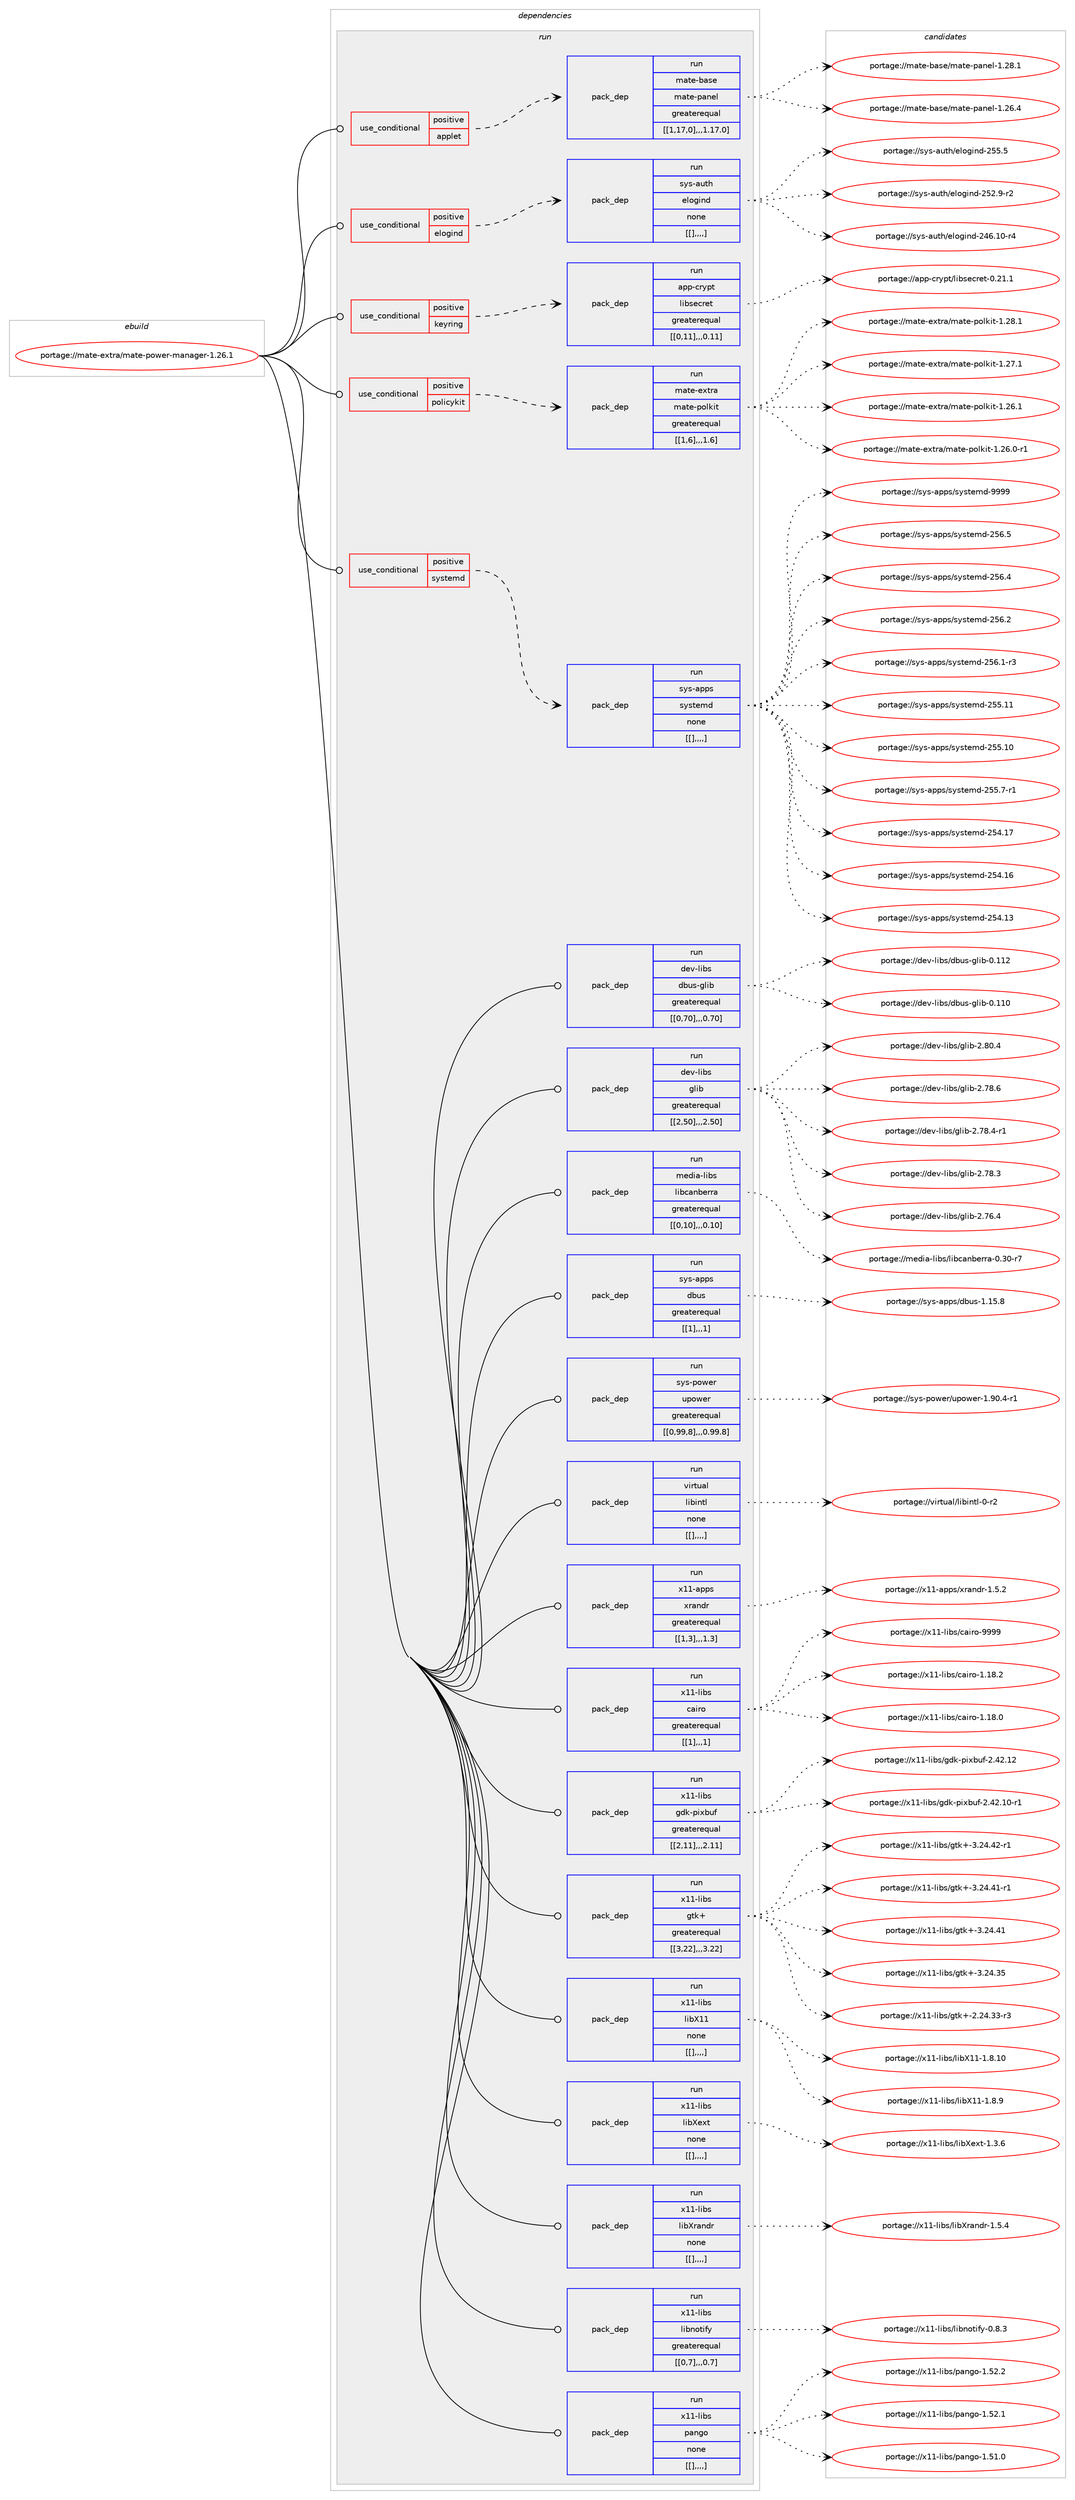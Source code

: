digraph prolog {

# *************
# Graph options
# *************

newrank=true;
concentrate=true;
compound=true;
graph [rankdir=LR,fontname=Helvetica,fontsize=10,ranksep=1.5];#, ranksep=2.5, nodesep=0.2];
edge  [arrowhead=vee];
node  [fontname=Helvetica,fontsize=10];

# **********
# The ebuild
# **********

subgraph cluster_leftcol {
color=gray;
label=<<i>ebuild</i>>;
id [label="portage://mate-extra/mate-power-manager-1.26.1", color=red, width=4, href="../mate-extra/mate-power-manager-1.26.1.svg"];
}

# ****************
# The dependencies
# ****************

subgraph cluster_midcol {
color=gray;
label=<<i>dependencies</i>>;
subgraph cluster_compile {
fillcolor="#eeeeee";
style=filled;
label=<<i>compile</i>>;
}
subgraph cluster_compileandrun {
fillcolor="#eeeeee";
style=filled;
label=<<i>compile and run</i>>;
}
subgraph cluster_run {
fillcolor="#eeeeee";
style=filled;
label=<<i>run</i>>;
subgraph cond73673 {
dependency296567 [label=<<TABLE BORDER="0" CELLBORDER="1" CELLSPACING="0" CELLPADDING="4"><TR><TD ROWSPAN="3" CELLPADDING="10">use_conditional</TD></TR><TR><TD>positive</TD></TR><TR><TD>applet</TD></TR></TABLE>>, shape=none, color=red];
subgraph pack220421 {
dependency296568 [label=<<TABLE BORDER="0" CELLBORDER="1" CELLSPACING="0" CELLPADDING="4" WIDTH="220"><TR><TD ROWSPAN="6" CELLPADDING="30">pack_dep</TD></TR><TR><TD WIDTH="110">run</TD></TR><TR><TD>mate-base</TD></TR><TR><TD>mate-panel</TD></TR><TR><TD>greaterequal</TD></TR><TR><TD>[[1,17,0],,,1.17.0]</TD></TR></TABLE>>, shape=none, color=blue];
}
dependency296567:e -> dependency296568:w [weight=20,style="dashed",arrowhead="vee"];
}
id:e -> dependency296567:w [weight=20,style="solid",arrowhead="odot"];
subgraph cond73674 {
dependency296569 [label=<<TABLE BORDER="0" CELLBORDER="1" CELLSPACING="0" CELLPADDING="4"><TR><TD ROWSPAN="3" CELLPADDING="10">use_conditional</TD></TR><TR><TD>positive</TD></TR><TR><TD>elogind</TD></TR></TABLE>>, shape=none, color=red];
subgraph pack220422 {
dependency296570 [label=<<TABLE BORDER="0" CELLBORDER="1" CELLSPACING="0" CELLPADDING="4" WIDTH="220"><TR><TD ROWSPAN="6" CELLPADDING="30">pack_dep</TD></TR><TR><TD WIDTH="110">run</TD></TR><TR><TD>sys-auth</TD></TR><TR><TD>elogind</TD></TR><TR><TD>none</TD></TR><TR><TD>[[],,,,]</TD></TR></TABLE>>, shape=none, color=blue];
}
dependency296569:e -> dependency296570:w [weight=20,style="dashed",arrowhead="vee"];
}
id:e -> dependency296569:w [weight=20,style="solid",arrowhead="odot"];
subgraph cond73675 {
dependency296571 [label=<<TABLE BORDER="0" CELLBORDER="1" CELLSPACING="0" CELLPADDING="4"><TR><TD ROWSPAN="3" CELLPADDING="10">use_conditional</TD></TR><TR><TD>positive</TD></TR><TR><TD>keyring</TD></TR></TABLE>>, shape=none, color=red];
subgraph pack220423 {
dependency296572 [label=<<TABLE BORDER="0" CELLBORDER="1" CELLSPACING="0" CELLPADDING="4" WIDTH="220"><TR><TD ROWSPAN="6" CELLPADDING="30">pack_dep</TD></TR><TR><TD WIDTH="110">run</TD></TR><TR><TD>app-crypt</TD></TR><TR><TD>libsecret</TD></TR><TR><TD>greaterequal</TD></TR><TR><TD>[[0,11],,,0.11]</TD></TR></TABLE>>, shape=none, color=blue];
}
dependency296571:e -> dependency296572:w [weight=20,style="dashed",arrowhead="vee"];
}
id:e -> dependency296571:w [weight=20,style="solid",arrowhead="odot"];
subgraph cond73676 {
dependency296573 [label=<<TABLE BORDER="0" CELLBORDER="1" CELLSPACING="0" CELLPADDING="4"><TR><TD ROWSPAN="3" CELLPADDING="10">use_conditional</TD></TR><TR><TD>positive</TD></TR><TR><TD>policykit</TD></TR></TABLE>>, shape=none, color=red];
subgraph pack220424 {
dependency296574 [label=<<TABLE BORDER="0" CELLBORDER="1" CELLSPACING="0" CELLPADDING="4" WIDTH="220"><TR><TD ROWSPAN="6" CELLPADDING="30">pack_dep</TD></TR><TR><TD WIDTH="110">run</TD></TR><TR><TD>mate-extra</TD></TR><TR><TD>mate-polkit</TD></TR><TR><TD>greaterequal</TD></TR><TR><TD>[[1,6],,,1.6]</TD></TR></TABLE>>, shape=none, color=blue];
}
dependency296573:e -> dependency296574:w [weight=20,style="dashed",arrowhead="vee"];
}
id:e -> dependency296573:w [weight=20,style="solid",arrowhead="odot"];
subgraph cond73677 {
dependency296575 [label=<<TABLE BORDER="0" CELLBORDER="1" CELLSPACING="0" CELLPADDING="4"><TR><TD ROWSPAN="3" CELLPADDING="10">use_conditional</TD></TR><TR><TD>positive</TD></TR><TR><TD>systemd</TD></TR></TABLE>>, shape=none, color=red];
subgraph pack220425 {
dependency296576 [label=<<TABLE BORDER="0" CELLBORDER="1" CELLSPACING="0" CELLPADDING="4" WIDTH="220"><TR><TD ROWSPAN="6" CELLPADDING="30">pack_dep</TD></TR><TR><TD WIDTH="110">run</TD></TR><TR><TD>sys-apps</TD></TR><TR><TD>systemd</TD></TR><TR><TD>none</TD></TR><TR><TD>[[],,,,]</TD></TR></TABLE>>, shape=none, color=blue];
}
dependency296575:e -> dependency296576:w [weight=20,style="dashed",arrowhead="vee"];
}
id:e -> dependency296575:w [weight=20,style="solid",arrowhead="odot"];
subgraph pack220426 {
dependency296577 [label=<<TABLE BORDER="0" CELLBORDER="1" CELLSPACING="0" CELLPADDING="4" WIDTH="220"><TR><TD ROWSPAN="6" CELLPADDING="30">pack_dep</TD></TR><TR><TD WIDTH="110">run</TD></TR><TR><TD>dev-libs</TD></TR><TR><TD>dbus-glib</TD></TR><TR><TD>greaterequal</TD></TR><TR><TD>[[0,70],,,0.70]</TD></TR></TABLE>>, shape=none, color=blue];
}
id:e -> dependency296577:w [weight=20,style="solid",arrowhead="odot"];
subgraph pack220427 {
dependency296578 [label=<<TABLE BORDER="0" CELLBORDER="1" CELLSPACING="0" CELLPADDING="4" WIDTH="220"><TR><TD ROWSPAN="6" CELLPADDING="30">pack_dep</TD></TR><TR><TD WIDTH="110">run</TD></TR><TR><TD>dev-libs</TD></TR><TR><TD>glib</TD></TR><TR><TD>greaterequal</TD></TR><TR><TD>[[2,50],,,2.50]</TD></TR></TABLE>>, shape=none, color=blue];
}
id:e -> dependency296578:w [weight=20,style="solid",arrowhead="odot"];
subgraph pack220428 {
dependency296579 [label=<<TABLE BORDER="0" CELLBORDER="1" CELLSPACING="0" CELLPADDING="4" WIDTH="220"><TR><TD ROWSPAN="6" CELLPADDING="30">pack_dep</TD></TR><TR><TD WIDTH="110">run</TD></TR><TR><TD>media-libs</TD></TR><TR><TD>libcanberra</TD></TR><TR><TD>greaterequal</TD></TR><TR><TD>[[0,10],,,0.10]</TD></TR></TABLE>>, shape=none, color=blue];
}
id:e -> dependency296579:w [weight=20,style="solid",arrowhead="odot"];
subgraph pack220429 {
dependency296580 [label=<<TABLE BORDER="0" CELLBORDER="1" CELLSPACING="0" CELLPADDING="4" WIDTH="220"><TR><TD ROWSPAN="6" CELLPADDING="30">pack_dep</TD></TR><TR><TD WIDTH="110">run</TD></TR><TR><TD>sys-apps</TD></TR><TR><TD>dbus</TD></TR><TR><TD>greaterequal</TD></TR><TR><TD>[[1],,,1]</TD></TR></TABLE>>, shape=none, color=blue];
}
id:e -> dependency296580:w [weight=20,style="solid",arrowhead="odot"];
subgraph pack220430 {
dependency296581 [label=<<TABLE BORDER="0" CELLBORDER="1" CELLSPACING="0" CELLPADDING="4" WIDTH="220"><TR><TD ROWSPAN="6" CELLPADDING="30">pack_dep</TD></TR><TR><TD WIDTH="110">run</TD></TR><TR><TD>sys-power</TD></TR><TR><TD>upower</TD></TR><TR><TD>greaterequal</TD></TR><TR><TD>[[0,99,8],,,0.99.8]</TD></TR></TABLE>>, shape=none, color=blue];
}
id:e -> dependency296581:w [weight=20,style="solid",arrowhead="odot"];
subgraph pack220431 {
dependency296582 [label=<<TABLE BORDER="0" CELLBORDER="1" CELLSPACING="0" CELLPADDING="4" WIDTH="220"><TR><TD ROWSPAN="6" CELLPADDING="30">pack_dep</TD></TR><TR><TD WIDTH="110">run</TD></TR><TR><TD>virtual</TD></TR><TR><TD>libintl</TD></TR><TR><TD>none</TD></TR><TR><TD>[[],,,,]</TD></TR></TABLE>>, shape=none, color=blue];
}
id:e -> dependency296582:w [weight=20,style="solid",arrowhead="odot"];
subgraph pack220432 {
dependency296583 [label=<<TABLE BORDER="0" CELLBORDER="1" CELLSPACING="0" CELLPADDING="4" WIDTH="220"><TR><TD ROWSPAN="6" CELLPADDING="30">pack_dep</TD></TR><TR><TD WIDTH="110">run</TD></TR><TR><TD>x11-apps</TD></TR><TR><TD>xrandr</TD></TR><TR><TD>greaterequal</TD></TR><TR><TD>[[1,3],,,1.3]</TD></TR></TABLE>>, shape=none, color=blue];
}
id:e -> dependency296583:w [weight=20,style="solid",arrowhead="odot"];
subgraph pack220433 {
dependency296584 [label=<<TABLE BORDER="0" CELLBORDER="1" CELLSPACING="0" CELLPADDING="4" WIDTH="220"><TR><TD ROWSPAN="6" CELLPADDING="30">pack_dep</TD></TR><TR><TD WIDTH="110">run</TD></TR><TR><TD>x11-libs</TD></TR><TR><TD>cairo</TD></TR><TR><TD>greaterequal</TD></TR><TR><TD>[[1],,,1]</TD></TR></TABLE>>, shape=none, color=blue];
}
id:e -> dependency296584:w [weight=20,style="solid",arrowhead="odot"];
subgraph pack220434 {
dependency296585 [label=<<TABLE BORDER="0" CELLBORDER="1" CELLSPACING="0" CELLPADDING="4" WIDTH="220"><TR><TD ROWSPAN="6" CELLPADDING="30">pack_dep</TD></TR><TR><TD WIDTH="110">run</TD></TR><TR><TD>x11-libs</TD></TR><TR><TD>gdk-pixbuf</TD></TR><TR><TD>greaterequal</TD></TR><TR><TD>[[2,11],,,2.11]</TD></TR></TABLE>>, shape=none, color=blue];
}
id:e -> dependency296585:w [weight=20,style="solid",arrowhead="odot"];
subgraph pack220435 {
dependency296586 [label=<<TABLE BORDER="0" CELLBORDER="1" CELLSPACING="0" CELLPADDING="4" WIDTH="220"><TR><TD ROWSPAN="6" CELLPADDING="30">pack_dep</TD></TR><TR><TD WIDTH="110">run</TD></TR><TR><TD>x11-libs</TD></TR><TR><TD>gtk+</TD></TR><TR><TD>greaterequal</TD></TR><TR><TD>[[3,22],,,3.22]</TD></TR></TABLE>>, shape=none, color=blue];
}
id:e -> dependency296586:w [weight=20,style="solid",arrowhead="odot"];
subgraph pack220436 {
dependency296587 [label=<<TABLE BORDER="0" CELLBORDER="1" CELLSPACING="0" CELLPADDING="4" WIDTH="220"><TR><TD ROWSPAN="6" CELLPADDING="30">pack_dep</TD></TR><TR><TD WIDTH="110">run</TD></TR><TR><TD>x11-libs</TD></TR><TR><TD>libX11</TD></TR><TR><TD>none</TD></TR><TR><TD>[[],,,,]</TD></TR></TABLE>>, shape=none, color=blue];
}
id:e -> dependency296587:w [weight=20,style="solid",arrowhead="odot"];
subgraph pack220437 {
dependency296588 [label=<<TABLE BORDER="0" CELLBORDER="1" CELLSPACING="0" CELLPADDING="4" WIDTH="220"><TR><TD ROWSPAN="6" CELLPADDING="30">pack_dep</TD></TR><TR><TD WIDTH="110">run</TD></TR><TR><TD>x11-libs</TD></TR><TR><TD>libXext</TD></TR><TR><TD>none</TD></TR><TR><TD>[[],,,,]</TD></TR></TABLE>>, shape=none, color=blue];
}
id:e -> dependency296588:w [weight=20,style="solid",arrowhead="odot"];
subgraph pack220438 {
dependency296589 [label=<<TABLE BORDER="0" CELLBORDER="1" CELLSPACING="0" CELLPADDING="4" WIDTH="220"><TR><TD ROWSPAN="6" CELLPADDING="30">pack_dep</TD></TR><TR><TD WIDTH="110">run</TD></TR><TR><TD>x11-libs</TD></TR><TR><TD>libXrandr</TD></TR><TR><TD>none</TD></TR><TR><TD>[[],,,,]</TD></TR></TABLE>>, shape=none, color=blue];
}
id:e -> dependency296589:w [weight=20,style="solid",arrowhead="odot"];
subgraph pack220439 {
dependency296590 [label=<<TABLE BORDER="0" CELLBORDER="1" CELLSPACING="0" CELLPADDING="4" WIDTH="220"><TR><TD ROWSPAN="6" CELLPADDING="30">pack_dep</TD></TR><TR><TD WIDTH="110">run</TD></TR><TR><TD>x11-libs</TD></TR><TR><TD>libnotify</TD></TR><TR><TD>greaterequal</TD></TR><TR><TD>[[0,7],,,0.7]</TD></TR></TABLE>>, shape=none, color=blue];
}
id:e -> dependency296590:w [weight=20,style="solid",arrowhead="odot"];
subgraph pack220440 {
dependency296591 [label=<<TABLE BORDER="0" CELLBORDER="1" CELLSPACING="0" CELLPADDING="4" WIDTH="220"><TR><TD ROWSPAN="6" CELLPADDING="30">pack_dep</TD></TR><TR><TD WIDTH="110">run</TD></TR><TR><TD>x11-libs</TD></TR><TR><TD>pango</TD></TR><TR><TD>none</TD></TR><TR><TD>[[],,,,]</TD></TR></TABLE>>, shape=none, color=blue];
}
id:e -> dependency296591:w [weight=20,style="solid",arrowhead="odot"];
}
}

# **************
# The candidates
# **************

subgraph cluster_choices {
rank=same;
color=gray;
label=<<i>candidates</i>>;

subgraph choice220421 {
color=black;
nodesep=1;
choice109971161014598971151014710997116101451129711010110845494650564649 [label="portage://mate-base/mate-panel-1.28.1", color=red, width=4,href="../mate-base/mate-panel-1.28.1.svg"];
choice109971161014598971151014710997116101451129711010110845494650544652 [label="portage://mate-base/mate-panel-1.26.4", color=red, width=4,href="../mate-base/mate-panel-1.26.4.svg"];
dependency296568:e -> choice109971161014598971151014710997116101451129711010110845494650564649:w [style=dotted,weight="100"];
dependency296568:e -> choice109971161014598971151014710997116101451129711010110845494650544652:w [style=dotted,weight="100"];
}
subgraph choice220422 {
color=black;
nodesep=1;
choice115121115459711711610447101108111103105110100455053534653 [label="portage://sys-auth/elogind-255.5", color=red, width=4,href="../sys-auth/elogind-255.5.svg"];
choice1151211154597117116104471011081111031051101004550535046574511450 [label="portage://sys-auth/elogind-252.9-r2", color=red, width=4,href="../sys-auth/elogind-252.9-r2.svg"];
choice115121115459711711610447101108111103105110100455052544649484511452 [label="portage://sys-auth/elogind-246.10-r4", color=red, width=4,href="../sys-auth/elogind-246.10-r4.svg"];
dependency296570:e -> choice115121115459711711610447101108111103105110100455053534653:w [style=dotted,weight="100"];
dependency296570:e -> choice1151211154597117116104471011081111031051101004550535046574511450:w [style=dotted,weight="100"];
dependency296570:e -> choice115121115459711711610447101108111103105110100455052544649484511452:w [style=dotted,weight="100"];
}
subgraph choice220423 {
color=black;
nodesep=1;
choice97112112459911412111211647108105981151019911410111645484650494649 [label="portage://app-crypt/libsecret-0.21.1", color=red, width=4,href="../app-crypt/libsecret-0.21.1.svg"];
dependency296572:e -> choice97112112459911412111211647108105981151019911410111645484650494649:w [style=dotted,weight="100"];
}
subgraph choice220424 {
color=black;
nodesep=1;
choice10997116101451011201161149747109971161014511211110810710511645494650564649 [label="portage://mate-extra/mate-polkit-1.28.1", color=red, width=4,href="../mate-extra/mate-polkit-1.28.1.svg"];
choice10997116101451011201161149747109971161014511211110810710511645494650554649 [label="portage://mate-extra/mate-polkit-1.27.1", color=red, width=4,href="../mate-extra/mate-polkit-1.27.1.svg"];
choice10997116101451011201161149747109971161014511211110810710511645494650544649 [label="portage://mate-extra/mate-polkit-1.26.1", color=red, width=4,href="../mate-extra/mate-polkit-1.26.1.svg"];
choice109971161014510112011611497471099711610145112111108107105116454946505446484511449 [label="portage://mate-extra/mate-polkit-1.26.0-r1", color=red, width=4,href="../mate-extra/mate-polkit-1.26.0-r1.svg"];
dependency296574:e -> choice10997116101451011201161149747109971161014511211110810710511645494650564649:w [style=dotted,weight="100"];
dependency296574:e -> choice10997116101451011201161149747109971161014511211110810710511645494650554649:w [style=dotted,weight="100"];
dependency296574:e -> choice10997116101451011201161149747109971161014511211110810710511645494650544649:w [style=dotted,weight="100"];
dependency296574:e -> choice109971161014510112011611497471099711610145112111108107105116454946505446484511449:w [style=dotted,weight="100"];
}
subgraph choice220425 {
color=black;
nodesep=1;
choice1151211154597112112115471151211151161011091004557575757 [label="portage://sys-apps/systemd-9999", color=red, width=4,href="../sys-apps/systemd-9999.svg"];
choice115121115459711211211547115121115116101109100455053544653 [label="portage://sys-apps/systemd-256.5", color=red, width=4,href="../sys-apps/systemd-256.5.svg"];
choice115121115459711211211547115121115116101109100455053544652 [label="portage://sys-apps/systemd-256.4", color=red, width=4,href="../sys-apps/systemd-256.4.svg"];
choice115121115459711211211547115121115116101109100455053544650 [label="portage://sys-apps/systemd-256.2", color=red, width=4,href="../sys-apps/systemd-256.2.svg"];
choice1151211154597112112115471151211151161011091004550535446494511451 [label="portage://sys-apps/systemd-256.1-r3", color=red, width=4,href="../sys-apps/systemd-256.1-r3.svg"];
choice11512111545971121121154711512111511610110910045505353464949 [label="portage://sys-apps/systemd-255.11", color=red, width=4,href="../sys-apps/systemd-255.11.svg"];
choice11512111545971121121154711512111511610110910045505353464948 [label="portage://sys-apps/systemd-255.10", color=red, width=4,href="../sys-apps/systemd-255.10.svg"];
choice1151211154597112112115471151211151161011091004550535346554511449 [label="portage://sys-apps/systemd-255.7-r1", color=red, width=4,href="../sys-apps/systemd-255.7-r1.svg"];
choice11512111545971121121154711512111511610110910045505352464955 [label="portage://sys-apps/systemd-254.17", color=red, width=4,href="../sys-apps/systemd-254.17.svg"];
choice11512111545971121121154711512111511610110910045505352464954 [label="portage://sys-apps/systemd-254.16", color=red, width=4,href="../sys-apps/systemd-254.16.svg"];
choice11512111545971121121154711512111511610110910045505352464951 [label="portage://sys-apps/systemd-254.13", color=red, width=4,href="../sys-apps/systemd-254.13.svg"];
dependency296576:e -> choice1151211154597112112115471151211151161011091004557575757:w [style=dotted,weight="100"];
dependency296576:e -> choice115121115459711211211547115121115116101109100455053544653:w [style=dotted,weight="100"];
dependency296576:e -> choice115121115459711211211547115121115116101109100455053544652:w [style=dotted,weight="100"];
dependency296576:e -> choice115121115459711211211547115121115116101109100455053544650:w [style=dotted,weight="100"];
dependency296576:e -> choice1151211154597112112115471151211151161011091004550535446494511451:w [style=dotted,weight="100"];
dependency296576:e -> choice11512111545971121121154711512111511610110910045505353464949:w [style=dotted,weight="100"];
dependency296576:e -> choice11512111545971121121154711512111511610110910045505353464948:w [style=dotted,weight="100"];
dependency296576:e -> choice1151211154597112112115471151211151161011091004550535346554511449:w [style=dotted,weight="100"];
dependency296576:e -> choice11512111545971121121154711512111511610110910045505352464955:w [style=dotted,weight="100"];
dependency296576:e -> choice11512111545971121121154711512111511610110910045505352464954:w [style=dotted,weight="100"];
dependency296576:e -> choice11512111545971121121154711512111511610110910045505352464951:w [style=dotted,weight="100"];
}
subgraph choice220426 {
color=black;
nodesep=1;
choice100101118451081059811547100981171154510310810598454846494950 [label="portage://dev-libs/dbus-glib-0.112", color=red, width=4,href="../dev-libs/dbus-glib-0.112.svg"];
choice100101118451081059811547100981171154510310810598454846494948 [label="portage://dev-libs/dbus-glib-0.110", color=red, width=4,href="../dev-libs/dbus-glib-0.110.svg"];
dependency296577:e -> choice100101118451081059811547100981171154510310810598454846494950:w [style=dotted,weight="100"];
dependency296577:e -> choice100101118451081059811547100981171154510310810598454846494948:w [style=dotted,weight="100"];
}
subgraph choice220427 {
color=black;
nodesep=1;
choice1001011184510810598115471031081059845504656484652 [label="portage://dev-libs/glib-2.80.4", color=red, width=4,href="../dev-libs/glib-2.80.4.svg"];
choice1001011184510810598115471031081059845504655564654 [label="portage://dev-libs/glib-2.78.6", color=red, width=4,href="../dev-libs/glib-2.78.6.svg"];
choice10010111845108105981154710310810598455046555646524511449 [label="portage://dev-libs/glib-2.78.4-r1", color=red, width=4,href="../dev-libs/glib-2.78.4-r1.svg"];
choice1001011184510810598115471031081059845504655564651 [label="portage://dev-libs/glib-2.78.3", color=red, width=4,href="../dev-libs/glib-2.78.3.svg"];
choice1001011184510810598115471031081059845504655544652 [label="portage://dev-libs/glib-2.76.4", color=red, width=4,href="../dev-libs/glib-2.76.4.svg"];
dependency296578:e -> choice1001011184510810598115471031081059845504656484652:w [style=dotted,weight="100"];
dependency296578:e -> choice1001011184510810598115471031081059845504655564654:w [style=dotted,weight="100"];
dependency296578:e -> choice10010111845108105981154710310810598455046555646524511449:w [style=dotted,weight="100"];
dependency296578:e -> choice1001011184510810598115471031081059845504655564651:w [style=dotted,weight="100"];
dependency296578:e -> choice1001011184510810598115471031081059845504655544652:w [style=dotted,weight="100"];
}
subgraph choice220428 {
color=black;
nodesep=1;
choice10910110010597451081059811547108105989997110981011141149745484651484511455 [label="portage://media-libs/libcanberra-0.30-r7", color=red, width=4,href="../media-libs/libcanberra-0.30-r7.svg"];
dependency296579:e -> choice10910110010597451081059811547108105989997110981011141149745484651484511455:w [style=dotted,weight="100"];
}
subgraph choice220429 {
color=black;
nodesep=1;
choice1151211154597112112115471009811711545494649534656 [label="portage://sys-apps/dbus-1.15.8", color=red, width=4,href="../sys-apps/dbus-1.15.8.svg"];
dependency296580:e -> choice1151211154597112112115471009811711545494649534656:w [style=dotted,weight="100"];
}
subgraph choice220430 {
color=black;
nodesep=1;
choice1151211154511211111910111447117112111119101114454946574846524511449 [label="portage://sys-power/upower-1.90.4-r1", color=red, width=4,href="../sys-power/upower-1.90.4-r1.svg"];
dependency296581:e -> choice1151211154511211111910111447117112111119101114454946574846524511449:w [style=dotted,weight="100"];
}
subgraph choice220431 {
color=black;
nodesep=1;
choice11810511411611797108471081059810511011610845484511450 [label="portage://virtual/libintl-0-r2", color=red, width=4,href="../virtual/libintl-0-r2.svg"];
dependency296582:e -> choice11810511411611797108471081059810511011610845484511450:w [style=dotted,weight="100"];
}
subgraph choice220432 {
color=black;
nodesep=1;
choice120494945971121121154712011497110100114454946534650 [label="portage://x11-apps/xrandr-1.5.2", color=red, width=4,href="../x11-apps/xrandr-1.5.2.svg"];
dependency296583:e -> choice120494945971121121154712011497110100114454946534650:w [style=dotted,weight="100"];
}
subgraph choice220433 {
color=black;
nodesep=1;
choice120494945108105981154799971051141114557575757 [label="portage://x11-libs/cairo-9999", color=red, width=4,href="../x11-libs/cairo-9999.svg"];
choice1204949451081059811547999710511411145494649564650 [label="portage://x11-libs/cairo-1.18.2", color=red, width=4,href="../x11-libs/cairo-1.18.2.svg"];
choice1204949451081059811547999710511411145494649564648 [label="portage://x11-libs/cairo-1.18.0", color=red, width=4,href="../x11-libs/cairo-1.18.0.svg"];
dependency296584:e -> choice120494945108105981154799971051141114557575757:w [style=dotted,weight="100"];
dependency296584:e -> choice1204949451081059811547999710511411145494649564650:w [style=dotted,weight="100"];
dependency296584:e -> choice1204949451081059811547999710511411145494649564648:w [style=dotted,weight="100"];
}
subgraph choice220434 {
color=black;
nodesep=1;
choice120494945108105981154710310010745112105120981171024550465250464950 [label="portage://x11-libs/gdk-pixbuf-2.42.12", color=red, width=4,href="../x11-libs/gdk-pixbuf-2.42.12.svg"];
choice1204949451081059811547103100107451121051209811710245504652504649484511449 [label="portage://x11-libs/gdk-pixbuf-2.42.10-r1", color=red, width=4,href="../x11-libs/gdk-pixbuf-2.42.10-r1.svg"];
dependency296585:e -> choice120494945108105981154710310010745112105120981171024550465250464950:w [style=dotted,weight="100"];
dependency296585:e -> choice1204949451081059811547103100107451121051209811710245504652504649484511449:w [style=dotted,weight="100"];
}
subgraph choice220435 {
color=black;
nodesep=1;
choice12049494510810598115471031161074345514650524652504511449 [label="portage://x11-libs/gtk+-3.24.42-r1", color=red, width=4,href="../x11-libs/gtk+-3.24.42-r1.svg"];
choice12049494510810598115471031161074345514650524652494511449 [label="portage://x11-libs/gtk+-3.24.41-r1", color=red, width=4,href="../x11-libs/gtk+-3.24.41-r1.svg"];
choice1204949451081059811547103116107434551465052465249 [label="portage://x11-libs/gtk+-3.24.41", color=red, width=4,href="../x11-libs/gtk+-3.24.41.svg"];
choice1204949451081059811547103116107434551465052465153 [label="portage://x11-libs/gtk+-3.24.35", color=red, width=4,href="../x11-libs/gtk+-3.24.35.svg"];
choice12049494510810598115471031161074345504650524651514511451 [label="portage://x11-libs/gtk+-2.24.33-r3", color=red, width=4,href="../x11-libs/gtk+-2.24.33-r3.svg"];
dependency296586:e -> choice12049494510810598115471031161074345514650524652504511449:w [style=dotted,weight="100"];
dependency296586:e -> choice12049494510810598115471031161074345514650524652494511449:w [style=dotted,weight="100"];
dependency296586:e -> choice1204949451081059811547103116107434551465052465249:w [style=dotted,weight="100"];
dependency296586:e -> choice1204949451081059811547103116107434551465052465153:w [style=dotted,weight="100"];
dependency296586:e -> choice12049494510810598115471031161074345504650524651514511451:w [style=dotted,weight="100"];
}
subgraph choice220436 {
color=black;
nodesep=1;
choice12049494510810598115471081059888494945494656464948 [label="portage://x11-libs/libX11-1.8.10", color=red, width=4,href="../x11-libs/libX11-1.8.10.svg"];
choice120494945108105981154710810598884949454946564657 [label="portage://x11-libs/libX11-1.8.9", color=red, width=4,href="../x11-libs/libX11-1.8.9.svg"];
dependency296587:e -> choice12049494510810598115471081059888494945494656464948:w [style=dotted,weight="100"];
dependency296587:e -> choice120494945108105981154710810598884949454946564657:w [style=dotted,weight="100"];
}
subgraph choice220437 {
color=black;
nodesep=1;
choice12049494510810598115471081059888101120116454946514654 [label="portage://x11-libs/libXext-1.3.6", color=red, width=4,href="../x11-libs/libXext-1.3.6.svg"];
dependency296588:e -> choice12049494510810598115471081059888101120116454946514654:w [style=dotted,weight="100"];
}
subgraph choice220438 {
color=black;
nodesep=1;
choice1204949451081059811547108105988811497110100114454946534652 [label="portage://x11-libs/libXrandr-1.5.4", color=red, width=4,href="../x11-libs/libXrandr-1.5.4.svg"];
dependency296589:e -> choice1204949451081059811547108105988811497110100114454946534652:w [style=dotted,weight="100"];
}
subgraph choice220439 {
color=black;
nodesep=1;
choice120494945108105981154710810598110111116105102121454846564651 [label="portage://x11-libs/libnotify-0.8.3", color=red, width=4,href="../x11-libs/libnotify-0.8.3.svg"];
dependency296590:e -> choice120494945108105981154710810598110111116105102121454846564651:w [style=dotted,weight="100"];
}
subgraph choice220440 {
color=black;
nodesep=1;
choice12049494510810598115471129711010311145494653504650 [label="portage://x11-libs/pango-1.52.2", color=red, width=4,href="../x11-libs/pango-1.52.2.svg"];
choice12049494510810598115471129711010311145494653504649 [label="portage://x11-libs/pango-1.52.1", color=red, width=4,href="../x11-libs/pango-1.52.1.svg"];
choice12049494510810598115471129711010311145494653494648 [label="portage://x11-libs/pango-1.51.0", color=red, width=4,href="../x11-libs/pango-1.51.0.svg"];
dependency296591:e -> choice12049494510810598115471129711010311145494653504650:w [style=dotted,weight="100"];
dependency296591:e -> choice12049494510810598115471129711010311145494653504649:w [style=dotted,weight="100"];
dependency296591:e -> choice12049494510810598115471129711010311145494653494648:w [style=dotted,weight="100"];
}
}

}
